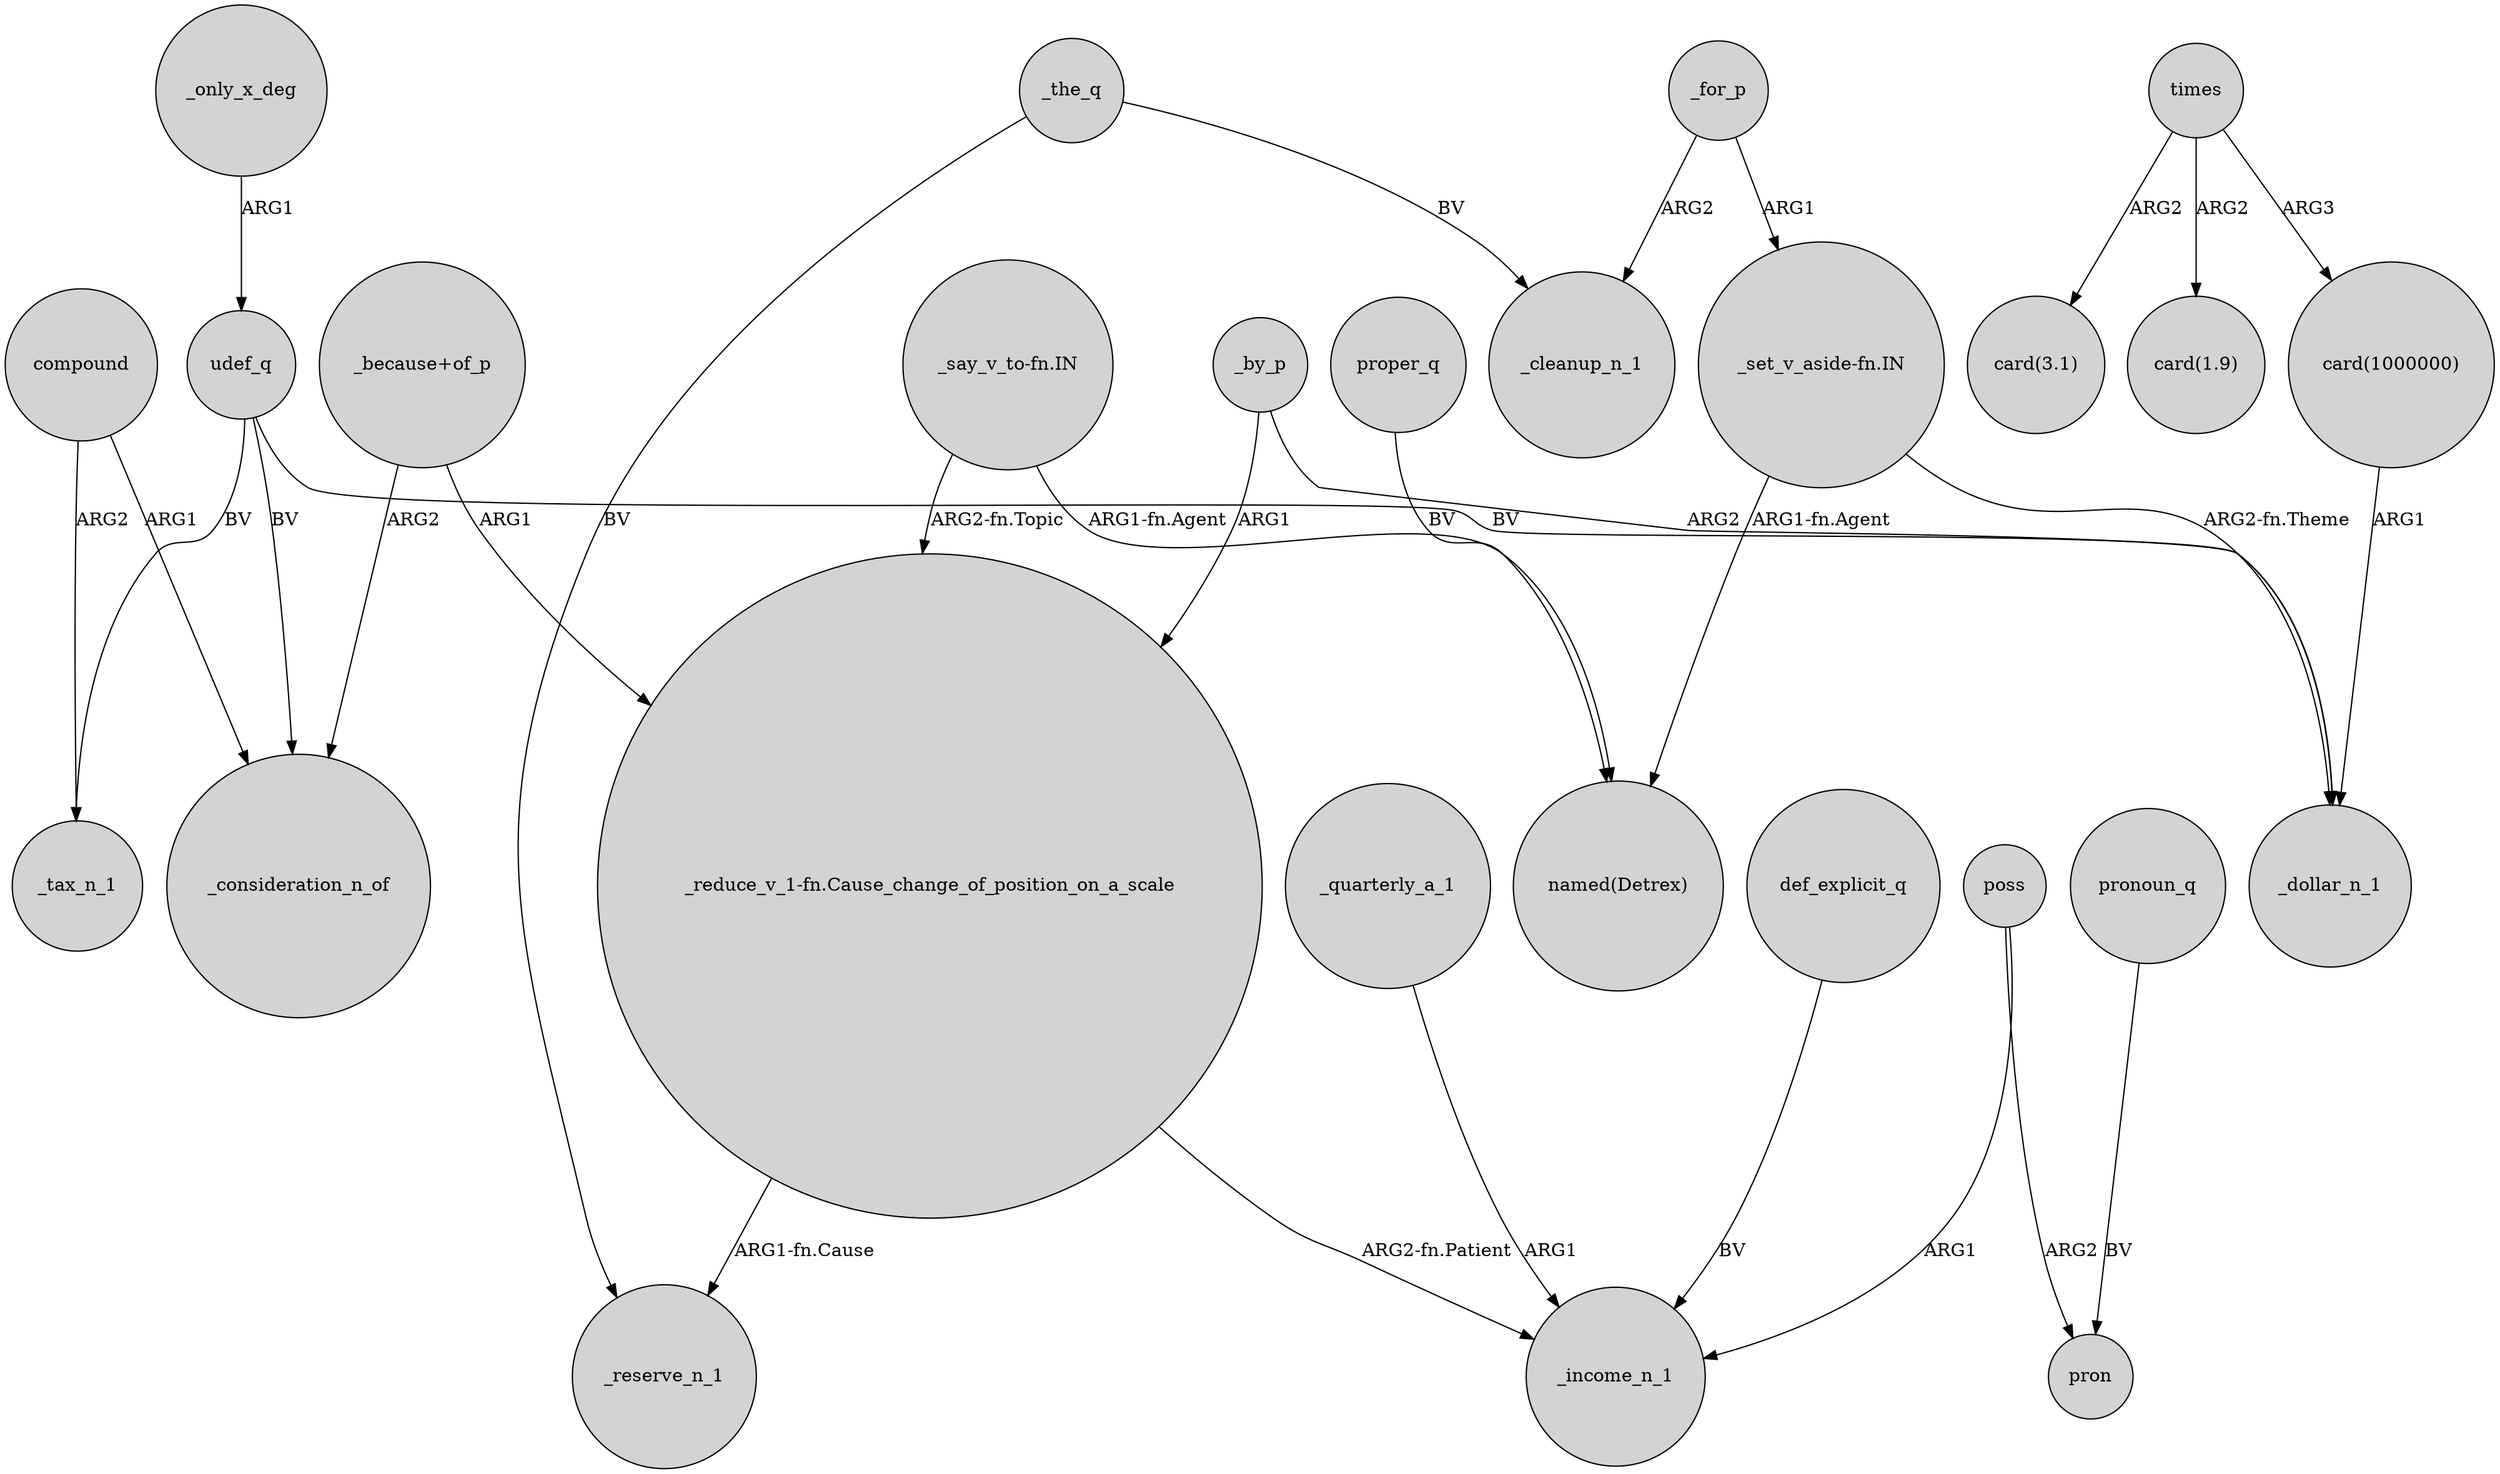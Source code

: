 digraph {
	node [shape=circle style=filled]
	udef_q -> _consideration_n_of [label=BV]
	_only_x_deg -> udef_q [label=ARG1]
	"card(1000000)" -> _dollar_n_1 [label=ARG1]
	_by_p -> "_reduce_v_1-fn.Cause_change_of_position_on_a_scale" [label=ARG1]
	_the_q -> _reserve_n_1 [label=BV]
	poss -> pron [label=ARG2]
	def_explicit_q -> _income_n_1 [label=BV]
	poss -> _income_n_1 [label=ARG1]
	_the_q -> _cleanup_n_1 [label=BV]
	"_say_v_to-fn.IN" -> "named(Detrex)" [label="ARG1-fn.Agent"]
	"_because+of_p" -> _consideration_n_of [label=ARG2]
	"_reduce_v_1-fn.Cause_change_of_position_on_a_scale" -> _income_n_1 [label="ARG2-fn.Patient"]
	_for_p -> _cleanup_n_1 [label=ARG2]
	"_set_v_aside-fn.IN" -> "named(Detrex)" [label="ARG1-fn.Agent"]
	"_reduce_v_1-fn.Cause_change_of_position_on_a_scale" -> _reserve_n_1 [label="ARG1-fn.Cause"]
	pronoun_q -> pron [label=BV]
	"_set_v_aside-fn.IN" -> _dollar_n_1 [label="ARG2-fn.Theme"]
	udef_q -> _tax_n_1 [label=BV]
	times -> "card(1.9)" [label=ARG2]
	_by_p -> _dollar_n_1 [label=ARG2]
	"_because+of_p" -> "_reduce_v_1-fn.Cause_change_of_position_on_a_scale" [label=ARG1]
	times -> "card(1000000)" [label=ARG3]
	compound -> _consideration_n_of [label=ARG1]
	_for_p -> "_set_v_aside-fn.IN" [label=ARG1]
	times -> "card(3.1)" [label=ARG2]
	compound -> _tax_n_1 [label=ARG2]
	proper_q -> "named(Detrex)" [label=BV]
	"_say_v_to-fn.IN" -> "_reduce_v_1-fn.Cause_change_of_position_on_a_scale" [label="ARG2-fn.Topic"]
	_quarterly_a_1 -> _income_n_1 [label=ARG1]
	udef_q -> _dollar_n_1 [label=BV]
}
